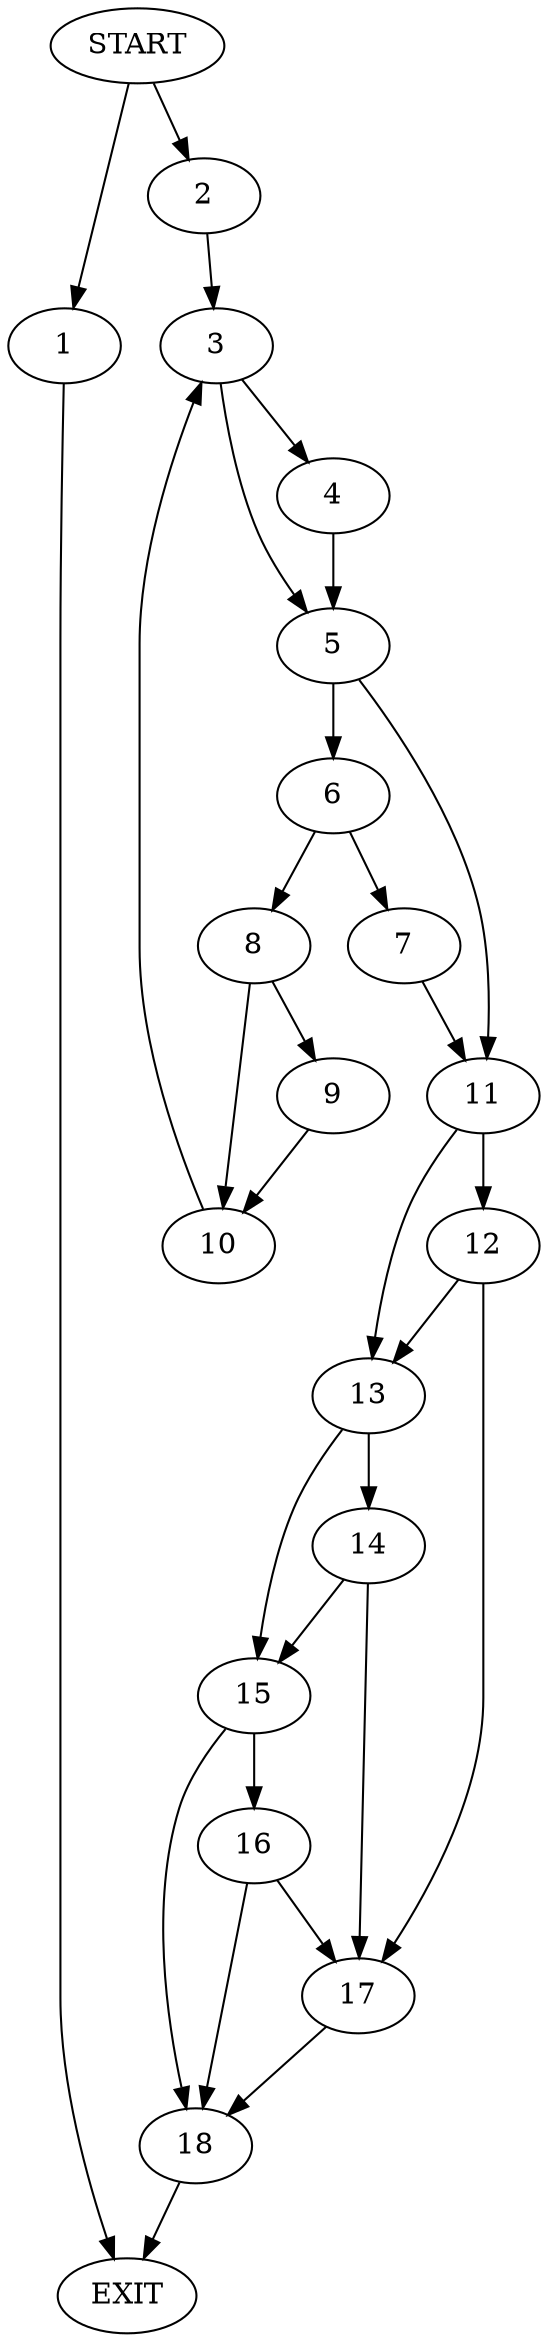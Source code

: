 digraph { 
0 [label="START"];
1;
2;
3;
4;
5;
6;
7;
8;
9;
10;
11;
12;
13;
14;
15;
16;
17;
18;
19[label="EXIT"];
0 -> 1;
0 -> 2;
1 -> 19;
2 -> 3;
3 -> 4;
3 -> 5;
4 -> 5;
5 -> 6;
5 -> 11;
6 -> 7;
6 -> 8;
7 -> 11;
8 -> 9;
8 -> 10;
9 -> 10;
10 -> 3;
11 -> 13;
11 -> 12;
12 -> 13;
12 -> 17;
13 -> 15;
13 -> 14;
14 -> 17;
14 -> 15;
15 -> 18;
15 -> 16;
16 -> 17;
16 -> 18;
17 -> 18;
18 -> 19;
}